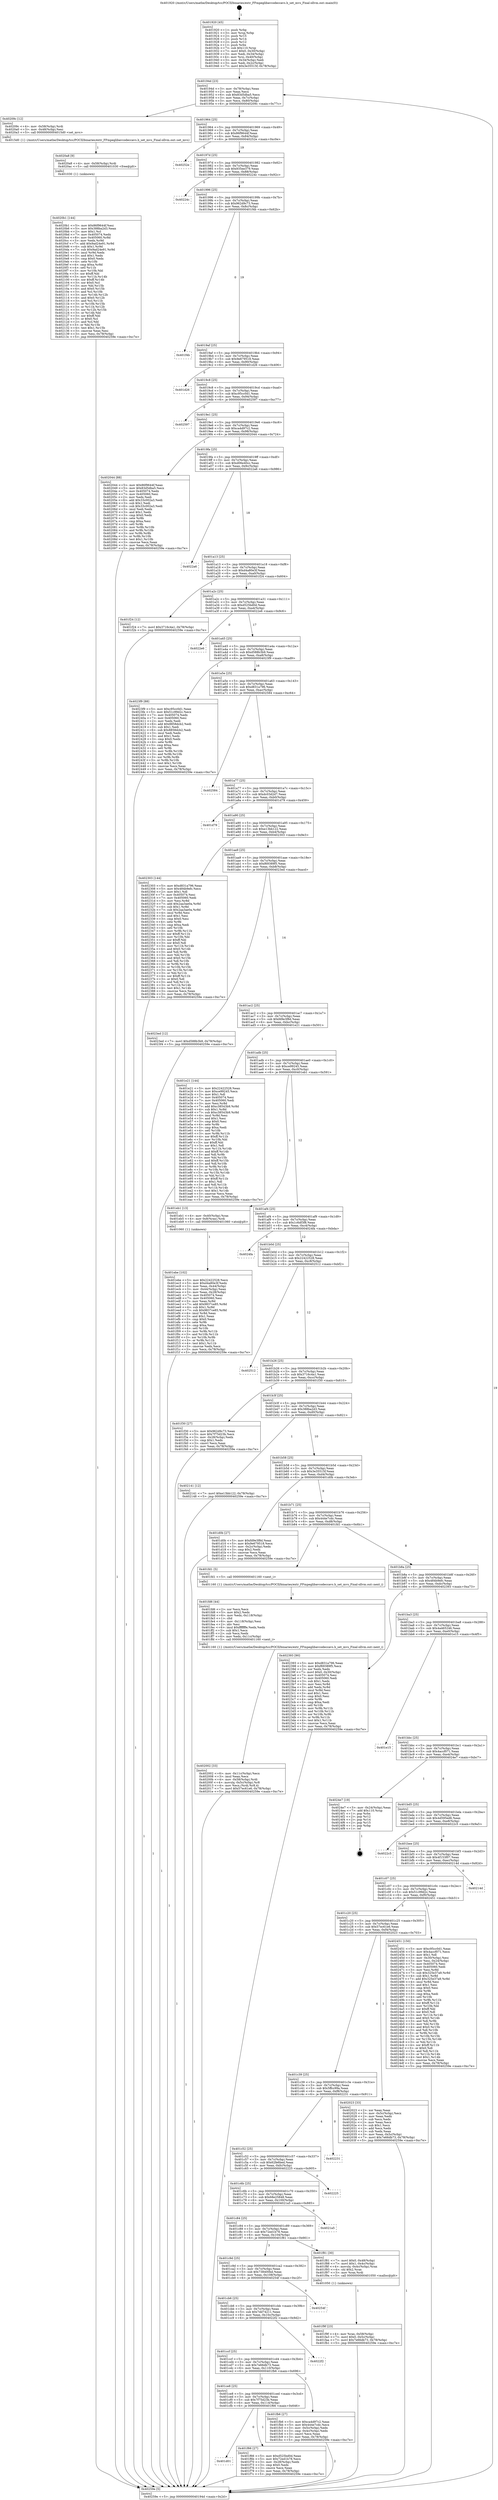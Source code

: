 digraph "0x401920" {
  label = "0x401920 (/mnt/c/Users/mathe/Desktop/tcc/POCII/binaries/extr_FFmpeglibavcodeccavs.h_set_mvs_Final-ollvm.out::main(0))"
  labelloc = "t"
  node[shape=record]

  Entry [label="",width=0.3,height=0.3,shape=circle,fillcolor=black,style=filled]
  "0x40194d" [label="{
     0x40194d [23]\l
     | [instrs]\l
     &nbsp;&nbsp;0x40194d \<+3\>: mov -0x78(%rbp),%eax\l
     &nbsp;&nbsp;0x401950 \<+2\>: mov %eax,%ecx\l
     &nbsp;&nbsp;0x401952 \<+6\>: sub $0x83d5dba5,%ecx\l
     &nbsp;&nbsp;0x401958 \<+3\>: mov %eax,-0x7c(%rbp)\l
     &nbsp;&nbsp;0x40195b \<+3\>: mov %ecx,-0x80(%rbp)\l
     &nbsp;&nbsp;0x40195e \<+6\>: je 000000000040209c \<main+0x77c\>\l
  }"]
  "0x40209c" [label="{
     0x40209c [12]\l
     | [instrs]\l
     &nbsp;&nbsp;0x40209c \<+4\>: mov -0x58(%rbp),%rdi\l
     &nbsp;&nbsp;0x4020a0 \<+3\>: mov -0x48(%rbp),%esi\l
     &nbsp;&nbsp;0x4020a3 \<+5\>: call 00000000004015d0 \<set_mvs\>\l
     | [calls]\l
     &nbsp;&nbsp;0x4015d0 \{1\} (/mnt/c/Users/mathe/Desktop/tcc/POCII/binaries/extr_FFmpeglibavcodeccavs.h_set_mvs_Final-ollvm.out::set_mvs)\l
  }"]
  "0x401964" [label="{
     0x401964 [25]\l
     | [instrs]\l
     &nbsp;&nbsp;0x401964 \<+5\>: jmp 0000000000401969 \<main+0x49\>\l
     &nbsp;&nbsp;0x401969 \<+3\>: mov -0x7c(%rbp),%eax\l
     &nbsp;&nbsp;0x40196c \<+5\>: sub $0x86f9644f,%eax\l
     &nbsp;&nbsp;0x401971 \<+6\>: mov %eax,-0x84(%rbp)\l
     &nbsp;&nbsp;0x401977 \<+6\>: je 000000000040252e \<main+0xc0e\>\l
  }"]
  Exit [label="",width=0.3,height=0.3,shape=circle,fillcolor=black,style=filled,peripheries=2]
  "0x40252e" [label="{
     0x40252e\l
  }", style=dashed]
  "0x40197d" [label="{
     0x40197d [25]\l
     | [instrs]\l
     &nbsp;&nbsp;0x40197d \<+5\>: jmp 0000000000401982 \<main+0x62\>\l
     &nbsp;&nbsp;0x401982 \<+3\>: mov -0x7c(%rbp),%eax\l
     &nbsp;&nbsp;0x401985 \<+5\>: sub $0x935ee379,%eax\l
     &nbsp;&nbsp;0x40198a \<+6\>: mov %eax,-0x88(%rbp)\l
     &nbsp;&nbsp;0x401990 \<+6\>: je 000000000040224c \<main+0x92c\>\l
  }"]
  "0x4020b1" [label="{
     0x4020b1 [144]\l
     | [instrs]\l
     &nbsp;&nbsp;0x4020b1 \<+5\>: mov $0x86f9644f,%esi\l
     &nbsp;&nbsp;0x4020b6 \<+5\>: mov $0x388ba2d3,%eax\l
     &nbsp;&nbsp;0x4020bb \<+2\>: mov $0x1,%cl\l
     &nbsp;&nbsp;0x4020bd \<+7\>: mov 0x405074,%edx\l
     &nbsp;&nbsp;0x4020c4 \<+8\>: mov 0x405060,%r8d\l
     &nbsp;&nbsp;0x4020cc \<+3\>: mov %edx,%r9d\l
     &nbsp;&nbsp;0x4020cf \<+7\>: add $0x9ad24e91,%r9d\l
     &nbsp;&nbsp;0x4020d6 \<+4\>: sub $0x1,%r9d\l
     &nbsp;&nbsp;0x4020da \<+7\>: sub $0x9ad24e91,%r9d\l
     &nbsp;&nbsp;0x4020e1 \<+4\>: imul %r9d,%edx\l
     &nbsp;&nbsp;0x4020e5 \<+3\>: and $0x1,%edx\l
     &nbsp;&nbsp;0x4020e8 \<+3\>: cmp $0x0,%edx\l
     &nbsp;&nbsp;0x4020eb \<+4\>: sete %r10b\l
     &nbsp;&nbsp;0x4020ef \<+4\>: cmp $0xa,%r8d\l
     &nbsp;&nbsp;0x4020f3 \<+4\>: setl %r11b\l
     &nbsp;&nbsp;0x4020f7 \<+3\>: mov %r10b,%bl\l
     &nbsp;&nbsp;0x4020fa \<+3\>: xor $0xff,%bl\l
     &nbsp;&nbsp;0x4020fd \<+3\>: mov %r11b,%r14b\l
     &nbsp;&nbsp;0x402100 \<+4\>: xor $0xff,%r14b\l
     &nbsp;&nbsp;0x402104 \<+3\>: xor $0x0,%cl\l
     &nbsp;&nbsp;0x402107 \<+3\>: mov %bl,%r15b\l
     &nbsp;&nbsp;0x40210a \<+4\>: and $0x0,%r15b\l
     &nbsp;&nbsp;0x40210e \<+3\>: and %cl,%r10b\l
     &nbsp;&nbsp;0x402111 \<+3\>: mov %r14b,%r12b\l
     &nbsp;&nbsp;0x402114 \<+4\>: and $0x0,%r12b\l
     &nbsp;&nbsp;0x402118 \<+3\>: and %cl,%r11b\l
     &nbsp;&nbsp;0x40211b \<+3\>: or %r10b,%r15b\l
     &nbsp;&nbsp;0x40211e \<+3\>: or %r11b,%r12b\l
     &nbsp;&nbsp;0x402121 \<+3\>: xor %r12b,%r15b\l
     &nbsp;&nbsp;0x402124 \<+3\>: or %r14b,%bl\l
     &nbsp;&nbsp;0x402127 \<+3\>: xor $0xff,%bl\l
     &nbsp;&nbsp;0x40212a \<+3\>: or $0x0,%cl\l
     &nbsp;&nbsp;0x40212d \<+2\>: and %cl,%bl\l
     &nbsp;&nbsp;0x40212f \<+3\>: or %bl,%r15b\l
     &nbsp;&nbsp;0x402132 \<+4\>: test $0x1,%r15b\l
     &nbsp;&nbsp;0x402136 \<+3\>: cmovne %eax,%esi\l
     &nbsp;&nbsp;0x402139 \<+3\>: mov %esi,-0x78(%rbp)\l
     &nbsp;&nbsp;0x40213c \<+5\>: jmp 000000000040259e \<main+0xc7e\>\l
  }"]
  "0x40224c" [label="{
     0x40224c\l
  }", style=dashed]
  "0x401996" [label="{
     0x401996 [25]\l
     | [instrs]\l
     &nbsp;&nbsp;0x401996 \<+5\>: jmp 000000000040199b \<main+0x7b\>\l
     &nbsp;&nbsp;0x40199b \<+3\>: mov -0x7c(%rbp),%eax\l
     &nbsp;&nbsp;0x40199e \<+5\>: sub $0x962d9c73,%eax\l
     &nbsp;&nbsp;0x4019a3 \<+6\>: mov %eax,-0x8c(%rbp)\l
     &nbsp;&nbsp;0x4019a9 \<+6\>: je 0000000000401f4b \<main+0x62b\>\l
  }"]
  "0x4020a8" [label="{
     0x4020a8 [9]\l
     | [instrs]\l
     &nbsp;&nbsp;0x4020a8 \<+4\>: mov -0x58(%rbp),%rdi\l
     &nbsp;&nbsp;0x4020ac \<+5\>: call 0000000000401030 \<free@plt\>\l
     | [calls]\l
     &nbsp;&nbsp;0x401030 \{1\} (unknown)\l
  }"]
  "0x401f4b" [label="{
     0x401f4b\l
  }", style=dashed]
  "0x4019af" [label="{
     0x4019af [25]\l
     | [instrs]\l
     &nbsp;&nbsp;0x4019af \<+5\>: jmp 00000000004019b4 \<main+0x94\>\l
     &nbsp;&nbsp;0x4019b4 \<+3\>: mov -0x7c(%rbp),%eax\l
     &nbsp;&nbsp;0x4019b7 \<+5\>: sub $0x9e679518,%eax\l
     &nbsp;&nbsp;0x4019bc \<+6\>: mov %eax,-0x90(%rbp)\l
     &nbsp;&nbsp;0x4019c2 \<+6\>: je 0000000000401d26 \<main+0x406\>\l
  }"]
  "0x402002" [label="{
     0x402002 [33]\l
     | [instrs]\l
     &nbsp;&nbsp;0x402002 \<+6\>: mov -0x11c(%rbp),%ecx\l
     &nbsp;&nbsp;0x402008 \<+3\>: imul %eax,%ecx\l
     &nbsp;&nbsp;0x40200b \<+4\>: mov -0x58(%rbp),%rdi\l
     &nbsp;&nbsp;0x40200f \<+4\>: movslq -0x5c(%rbp),%r8\l
     &nbsp;&nbsp;0x402013 \<+4\>: mov %ecx,(%rdi,%r8,4)\l
     &nbsp;&nbsp;0x402017 \<+7\>: movl $0x57ec61e6,-0x78(%rbp)\l
     &nbsp;&nbsp;0x40201e \<+5\>: jmp 000000000040259e \<main+0xc7e\>\l
  }"]
  "0x401d26" [label="{
     0x401d26\l
  }", style=dashed]
  "0x4019c8" [label="{
     0x4019c8 [25]\l
     | [instrs]\l
     &nbsp;&nbsp;0x4019c8 \<+5\>: jmp 00000000004019cd \<main+0xad\>\l
     &nbsp;&nbsp;0x4019cd \<+3\>: mov -0x7c(%rbp),%eax\l
     &nbsp;&nbsp;0x4019d0 \<+5\>: sub $0xc95cc0d1,%eax\l
     &nbsp;&nbsp;0x4019d5 \<+6\>: mov %eax,-0x94(%rbp)\l
     &nbsp;&nbsp;0x4019db \<+6\>: je 0000000000402597 \<main+0xc77\>\l
  }"]
  "0x401fd6" [label="{
     0x401fd6 [44]\l
     | [instrs]\l
     &nbsp;&nbsp;0x401fd6 \<+2\>: xor %ecx,%ecx\l
     &nbsp;&nbsp;0x401fd8 \<+5\>: mov $0x2,%edx\l
     &nbsp;&nbsp;0x401fdd \<+6\>: mov %edx,-0x118(%rbp)\l
     &nbsp;&nbsp;0x401fe3 \<+1\>: cltd\l
     &nbsp;&nbsp;0x401fe4 \<+6\>: mov -0x118(%rbp),%esi\l
     &nbsp;&nbsp;0x401fea \<+2\>: idiv %esi\l
     &nbsp;&nbsp;0x401fec \<+6\>: imul $0xfffffffe,%edx,%edx\l
     &nbsp;&nbsp;0x401ff2 \<+3\>: sub $0x1,%ecx\l
     &nbsp;&nbsp;0x401ff5 \<+2\>: sub %ecx,%edx\l
     &nbsp;&nbsp;0x401ff7 \<+6\>: mov %edx,-0x11c(%rbp)\l
     &nbsp;&nbsp;0x401ffd \<+5\>: call 0000000000401160 \<next_i\>\l
     | [calls]\l
     &nbsp;&nbsp;0x401160 \{1\} (/mnt/c/Users/mathe/Desktop/tcc/POCII/binaries/extr_FFmpeglibavcodeccavs.h_set_mvs_Final-ollvm.out::next_i)\l
  }"]
  "0x402597" [label="{
     0x402597\l
  }", style=dashed]
  "0x4019e1" [label="{
     0x4019e1 [25]\l
     | [instrs]\l
     &nbsp;&nbsp;0x4019e1 \<+5\>: jmp 00000000004019e6 \<main+0xc6\>\l
     &nbsp;&nbsp;0x4019e6 \<+3\>: mov -0x7c(%rbp),%eax\l
     &nbsp;&nbsp;0x4019e9 \<+5\>: sub $0xca4d97c2,%eax\l
     &nbsp;&nbsp;0x4019ee \<+6\>: mov %eax,-0x98(%rbp)\l
     &nbsp;&nbsp;0x4019f4 \<+6\>: je 0000000000402044 \<main+0x724\>\l
  }"]
  "0x401f9f" [label="{
     0x401f9f [23]\l
     | [instrs]\l
     &nbsp;&nbsp;0x401f9f \<+4\>: mov %rax,-0x58(%rbp)\l
     &nbsp;&nbsp;0x401fa3 \<+7\>: movl $0x0,-0x5c(%rbp)\l
     &nbsp;&nbsp;0x401faa \<+7\>: movl $0x7e66db73,-0x78(%rbp)\l
     &nbsp;&nbsp;0x401fb1 \<+5\>: jmp 000000000040259e \<main+0xc7e\>\l
  }"]
  "0x402044" [label="{
     0x402044 [88]\l
     | [instrs]\l
     &nbsp;&nbsp;0x402044 \<+5\>: mov $0x86f9644f,%eax\l
     &nbsp;&nbsp;0x402049 \<+5\>: mov $0x83d5dba5,%ecx\l
     &nbsp;&nbsp;0x40204e \<+7\>: mov 0x405074,%edx\l
     &nbsp;&nbsp;0x402055 \<+7\>: mov 0x405060,%esi\l
     &nbsp;&nbsp;0x40205c \<+2\>: mov %edx,%edi\l
     &nbsp;&nbsp;0x40205e \<+6\>: add $0x33c002a3,%edi\l
     &nbsp;&nbsp;0x402064 \<+3\>: sub $0x1,%edi\l
     &nbsp;&nbsp;0x402067 \<+6\>: sub $0x33c002a3,%edi\l
     &nbsp;&nbsp;0x40206d \<+3\>: imul %edi,%edx\l
     &nbsp;&nbsp;0x402070 \<+3\>: and $0x1,%edx\l
     &nbsp;&nbsp;0x402073 \<+3\>: cmp $0x0,%edx\l
     &nbsp;&nbsp;0x402076 \<+4\>: sete %r8b\l
     &nbsp;&nbsp;0x40207a \<+3\>: cmp $0xa,%esi\l
     &nbsp;&nbsp;0x40207d \<+4\>: setl %r9b\l
     &nbsp;&nbsp;0x402081 \<+3\>: mov %r8b,%r10b\l
     &nbsp;&nbsp;0x402084 \<+3\>: and %r9b,%r10b\l
     &nbsp;&nbsp;0x402087 \<+3\>: xor %r9b,%r8b\l
     &nbsp;&nbsp;0x40208a \<+3\>: or %r8b,%r10b\l
     &nbsp;&nbsp;0x40208d \<+4\>: test $0x1,%r10b\l
     &nbsp;&nbsp;0x402091 \<+3\>: cmovne %ecx,%eax\l
     &nbsp;&nbsp;0x402094 \<+3\>: mov %eax,-0x78(%rbp)\l
     &nbsp;&nbsp;0x402097 \<+5\>: jmp 000000000040259e \<main+0xc7e\>\l
  }"]
  "0x4019fa" [label="{
     0x4019fa [25]\l
     | [instrs]\l
     &nbsp;&nbsp;0x4019fa \<+5\>: jmp 00000000004019ff \<main+0xdf\>\l
     &nbsp;&nbsp;0x4019ff \<+3\>: mov -0x7c(%rbp),%eax\l
     &nbsp;&nbsp;0x401a02 \<+5\>: sub $0xd06e40cc,%eax\l
     &nbsp;&nbsp;0x401a07 \<+6\>: mov %eax,-0x9c(%rbp)\l
     &nbsp;&nbsp;0x401a0d \<+6\>: je 00000000004022a6 \<main+0x986\>\l
  }"]
  "0x401d01" [label="{
     0x401d01\l
  }", style=dashed]
  "0x4022a6" [label="{
     0x4022a6\l
  }", style=dashed]
  "0x401a13" [label="{
     0x401a13 [25]\l
     | [instrs]\l
     &nbsp;&nbsp;0x401a13 \<+5\>: jmp 0000000000401a18 \<main+0xf8\>\l
     &nbsp;&nbsp;0x401a18 \<+3\>: mov -0x7c(%rbp),%eax\l
     &nbsp;&nbsp;0x401a1b \<+5\>: sub $0xd4a80e3f,%eax\l
     &nbsp;&nbsp;0x401a20 \<+6\>: mov %eax,-0xa0(%rbp)\l
     &nbsp;&nbsp;0x401a26 \<+6\>: je 0000000000401f24 \<main+0x604\>\l
  }"]
  "0x401f66" [label="{
     0x401f66 [27]\l
     | [instrs]\l
     &nbsp;&nbsp;0x401f66 \<+5\>: mov $0xd525bd0d,%eax\l
     &nbsp;&nbsp;0x401f6b \<+5\>: mov $0x72ed1b78,%ecx\l
     &nbsp;&nbsp;0x401f70 \<+3\>: mov -0x28(%rbp),%edx\l
     &nbsp;&nbsp;0x401f73 \<+3\>: cmp $0x0,%edx\l
     &nbsp;&nbsp;0x401f76 \<+3\>: cmove %ecx,%eax\l
     &nbsp;&nbsp;0x401f79 \<+3\>: mov %eax,-0x78(%rbp)\l
     &nbsp;&nbsp;0x401f7c \<+5\>: jmp 000000000040259e \<main+0xc7e\>\l
  }"]
  "0x401f24" [label="{
     0x401f24 [12]\l
     | [instrs]\l
     &nbsp;&nbsp;0x401f24 \<+7\>: movl $0x3716c4a1,-0x78(%rbp)\l
     &nbsp;&nbsp;0x401f2b \<+5\>: jmp 000000000040259e \<main+0xc7e\>\l
  }"]
  "0x401a2c" [label="{
     0x401a2c [25]\l
     | [instrs]\l
     &nbsp;&nbsp;0x401a2c \<+5\>: jmp 0000000000401a31 \<main+0x111\>\l
     &nbsp;&nbsp;0x401a31 \<+3\>: mov -0x7c(%rbp),%eax\l
     &nbsp;&nbsp;0x401a34 \<+5\>: sub $0xd525bd0d,%eax\l
     &nbsp;&nbsp;0x401a39 \<+6\>: mov %eax,-0xa4(%rbp)\l
     &nbsp;&nbsp;0x401a3f \<+6\>: je 00000000004022e6 \<main+0x9c6\>\l
  }"]
  "0x401ce8" [label="{
     0x401ce8 [25]\l
     | [instrs]\l
     &nbsp;&nbsp;0x401ce8 \<+5\>: jmp 0000000000401ced \<main+0x3cd\>\l
     &nbsp;&nbsp;0x401ced \<+3\>: mov -0x7c(%rbp),%eax\l
     &nbsp;&nbsp;0x401cf0 \<+5\>: sub $0x7f75d23b,%eax\l
     &nbsp;&nbsp;0x401cf5 \<+6\>: mov %eax,-0x114(%rbp)\l
     &nbsp;&nbsp;0x401cfb \<+6\>: je 0000000000401f66 \<main+0x646\>\l
  }"]
  "0x4022e6" [label="{
     0x4022e6\l
  }", style=dashed]
  "0x401a45" [label="{
     0x401a45 [25]\l
     | [instrs]\l
     &nbsp;&nbsp;0x401a45 \<+5\>: jmp 0000000000401a4a \<main+0x12a\>\l
     &nbsp;&nbsp;0x401a4a \<+3\>: mov -0x7c(%rbp),%eax\l
     &nbsp;&nbsp;0x401a4d \<+5\>: sub $0xd588b3b9,%eax\l
     &nbsp;&nbsp;0x401a52 \<+6\>: mov %eax,-0xa8(%rbp)\l
     &nbsp;&nbsp;0x401a58 \<+6\>: je 00000000004023f9 \<main+0xad9\>\l
  }"]
  "0x401fb6" [label="{
     0x401fb6 [27]\l
     | [instrs]\l
     &nbsp;&nbsp;0x401fb6 \<+5\>: mov $0xca4d97c2,%eax\l
     &nbsp;&nbsp;0x401fbb \<+5\>: mov $0x444e7cdc,%ecx\l
     &nbsp;&nbsp;0x401fc0 \<+3\>: mov -0x5c(%rbp),%edx\l
     &nbsp;&nbsp;0x401fc3 \<+3\>: cmp -0x4c(%rbp),%edx\l
     &nbsp;&nbsp;0x401fc6 \<+3\>: cmovl %ecx,%eax\l
     &nbsp;&nbsp;0x401fc9 \<+3\>: mov %eax,-0x78(%rbp)\l
     &nbsp;&nbsp;0x401fcc \<+5\>: jmp 000000000040259e \<main+0xc7e\>\l
  }"]
  "0x4023f9" [label="{
     0x4023f9 [88]\l
     | [instrs]\l
     &nbsp;&nbsp;0x4023f9 \<+5\>: mov $0xc95cc0d1,%eax\l
     &nbsp;&nbsp;0x4023fe \<+5\>: mov $0x51c99d2c,%ecx\l
     &nbsp;&nbsp;0x402403 \<+7\>: mov 0x405074,%edx\l
     &nbsp;&nbsp;0x40240a \<+7\>: mov 0x405060,%esi\l
     &nbsp;&nbsp;0x402411 \<+2\>: mov %edx,%edi\l
     &nbsp;&nbsp;0x402413 \<+6\>: add $0x8858dcb2,%edi\l
     &nbsp;&nbsp;0x402419 \<+3\>: sub $0x1,%edi\l
     &nbsp;&nbsp;0x40241c \<+6\>: sub $0x8858dcb2,%edi\l
     &nbsp;&nbsp;0x402422 \<+3\>: imul %edi,%edx\l
     &nbsp;&nbsp;0x402425 \<+3\>: and $0x1,%edx\l
     &nbsp;&nbsp;0x402428 \<+3\>: cmp $0x0,%edx\l
     &nbsp;&nbsp;0x40242b \<+4\>: sete %r8b\l
     &nbsp;&nbsp;0x40242f \<+3\>: cmp $0xa,%esi\l
     &nbsp;&nbsp;0x402432 \<+4\>: setl %r9b\l
     &nbsp;&nbsp;0x402436 \<+3\>: mov %r8b,%r10b\l
     &nbsp;&nbsp;0x402439 \<+3\>: and %r9b,%r10b\l
     &nbsp;&nbsp;0x40243c \<+3\>: xor %r9b,%r8b\l
     &nbsp;&nbsp;0x40243f \<+3\>: or %r8b,%r10b\l
     &nbsp;&nbsp;0x402442 \<+4\>: test $0x1,%r10b\l
     &nbsp;&nbsp;0x402446 \<+3\>: cmovne %ecx,%eax\l
     &nbsp;&nbsp;0x402449 \<+3\>: mov %eax,-0x78(%rbp)\l
     &nbsp;&nbsp;0x40244c \<+5\>: jmp 000000000040259e \<main+0xc7e\>\l
  }"]
  "0x401a5e" [label="{
     0x401a5e [25]\l
     | [instrs]\l
     &nbsp;&nbsp;0x401a5e \<+5\>: jmp 0000000000401a63 \<main+0x143\>\l
     &nbsp;&nbsp;0x401a63 \<+3\>: mov -0x7c(%rbp),%eax\l
     &nbsp;&nbsp;0x401a66 \<+5\>: sub $0xd831a796,%eax\l
     &nbsp;&nbsp;0x401a6b \<+6\>: mov %eax,-0xac(%rbp)\l
     &nbsp;&nbsp;0x401a71 \<+6\>: je 0000000000402584 \<main+0xc64\>\l
  }"]
  "0x401ccf" [label="{
     0x401ccf [25]\l
     | [instrs]\l
     &nbsp;&nbsp;0x401ccf \<+5\>: jmp 0000000000401cd4 \<main+0x3b4\>\l
     &nbsp;&nbsp;0x401cd4 \<+3\>: mov -0x7c(%rbp),%eax\l
     &nbsp;&nbsp;0x401cd7 \<+5\>: sub $0x7e66db73,%eax\l
     &nbsp;&nbsp;0x401cdc \<+6\>: mov %eax,-0x110(%rbp)\l
     &nbsp;&nbsp;0x401ce2 \<+6\>: je 0000000000401fb6 \<main+0x696\>\l
  }"]
  "0x402584" [label="{
     0x402584\l
  }", style=dashed]
  "0x401a77" [label="{
     0x401a77 [25]\l
     | [instrs]\l
     &nbsp;&nbsp;0x401a77 \<+5\>: jmp 0000000000401a7c \<main+0x15c\>\l
     &nbsp;&nbsp;0x401a7c \<+3\>: mov -0x7c(%rbp),%eax\l
     &nbsp;&nbsp;0x401a7f \<+5\>: sub $0xdc03d2d7,%eax\l
     &nbsp;&nbsp;0x401a84 \<+6\>: mov %eax,-0xb0(%rbp)\l
     &nbsp;&nbsp;0x401a8a \<+6\>: je 0000000000401d79 \<main+0x459\>\l
  }"]
  "0x4022f2" [label="{
     0x4022f2\l
  }", style=dashed]
  "0x401d79" [label="{
     0x401d79\l
  }", style=dashed]
  "0x401a90" [label="{
     0x401a90 [25]\l
     | [instrs]\l
     &nbsp;&nbsp;0x401a90 \<+5\>: jmp 0000000000401a95 \<main+0x175\>\l
     &nbsp;&nbsp;0x401a95 \<+3\>: mov -0x7c(%rbp),%eax\l
     &nbsp;&nbsp;0x401a98 \<+5\>: sub $0xe13bb122,%eax\l
     &nbsp;&nbsp;0x401a9d \<+6\>: mov %eax,-0xb4(%rbp)\l
     &nbsp;&nbsp;0x401aa3 \<+6\>: je 0000000000402303 \<main+0x9e3\>\l
  }"]
  "0x401cb6" [label="{
     0x401cb6 [25]\l
     | [instrs]\l
     &nbsp;&nbsp;0x401cb6 \<+5\>: jmp 0000000000401cbb \<main+0x39b\>\l
     &nbsp;&nbsp;0x401cbb \<+3\>: mov -0x7c(%rbp),%eax\l
     &nbsp;&nbsp;0x401cbe \<+5\>: sub $0x7dd74211,%eax\l
     &nbsp;&nbsp;0x401cc3 \<+6\>: mov %eax,-0x10c(%rbp)\l
     &nbsp;&nbsp;0x401cc9 \<+6\>: je 00000000004022f2 \<main+0x9d2\>\l
  }"]
  "0x402303" [label="{
     0x402303 [144]\l
     | [instrs]\l
     &nbsp;&nbsp;0x402303 \<+5\>: mov $0xd831a796,%eax\l
     &nbsp;&nbsp;0x402308 \<+5\>: mov $0x484b9efc,%ecx\l
     &nbsp;&nbsp;0x40230d \<+2\>: mov $0x1,%dl\l
     &nbsp;&nbsp;0x40230f \<+7\>: mov 0x405074,%esi\l
     &nbsp;&nbsp;0x402316 \<+7\>: mov 0x405060,%edi\l
     &nbsp;&nbsp;0x40231d \<+3\>: mov %esi,%r8d\l
     &nbsp;&nbsp;0x402320 \<+7\>: add $0x2aa3ae0a,%r8d\l
     &nbsp;&nbsp;0x402327 \<+4\>: sub $0x1,%r8d\l
     &nbsp;&nbsp;0x40232b \<+7\>: sub $0x2aa3ae0a,%r8d\l
     &nbsp;&nbsp;0x402332 \<+4\>: imul %r8d,%esi\l
     &nbsp;&nbsp;0x402336 \<+3\>: and $0x1,%esi\l
     &nbsp;&nbsp;0x402339 \<+3\>: cmp $0x0,%esi\l
     &nbsp;&nbsp;0x40233c \<+4\>: sete %r9b\l
     &nbsp;&nbsp;0x402340 \<+3\>: cmp $0xa,%edi\l
     &nbsp;&nbsp;0x402343 \<+4\>: setl %r10b\l
     &nbsp;&nbsp;0x402347 \<+3\>: mov %r9b,%r11b\l
     &nbsp;&nbsp;0x40234a \<+4\>: xor $0xff,%r11b\l
     &nbsp;&nbsp;0x40234e \<+3\>: mov %r10b,%bl\l
     &nbsp;&nbsp;0x402351 \<+3\>: xor $0xff,%bl\l
     &nbsp;&nbsp;0x402354 \<+3\>: xor $0x0,%dl\l
     &nbsp;&nbsp;0x402357 \<+3\>: mov %r11b,%r14b\l
     &nbsp;&nbsp;0x40235a \<+4\>: and $0x0,%r14b\l
     &nbsp;&nbsp;0x40235e \<+3\>: and %dl,%r9b\l
     &nbsp;&nbsp;0x402361 \<+3\>: mov %bl,%r15b\l
     &nbsp;&nbsp;0x402364 \<+4\>: and $0x0,%r15b\l
     &nbsp;&nbsp;0x402368 \<+3\>: and %dl,%r10b\l
     &nbsp;&nbsp;0x40236b \<+3\>: or %r9b,%r14b\l
     &nbsp;&nbsp;0x40236e \<+3\>: or %r10b,%r15b\l
     &nbsp;&nbsp;0x402371 \<+3\>: xor %r15b,%r14b\l
     &nbsp;&nbsp;0x402374 \<+3\>: or %bl,%r11b\l
     &nbsp;&nbsp;0x402377 \<+4\>: xor $0xff,%r11b\l
     &nbsp;&nbsp;0x40237b \<+3\>: or $0x0,%dl\l
     &nbsp;&nbsp;0x40237e \<+3\>: and %dl,%r11b\l
     &nbsp;&nbsp;0x402381 \<+3\>: or %r11b,%r14b\l
     &nbsp;&nbsp;0x402384 \<+4\>: test $0x1,%r14b\l
     &nbsp;&nbsp;0x402388 \<+3\>: cmovne %ecx,%eax\l
     &nbsp;&nbsp;0x40238b \<+3\>: mov %eax,-0x78(%rbp)\l
     &nbsp;&nbsp;0x40238e \<+5\>: jmp 000000000040259e \<main+0xc7e\>\l
  }"]
  "0x401aa9" [label="{
     0x401aa9 [25]\l
     | [instrs]\l
     &nbsp;&nbsp;0x401aa9 \<+5\>: jmp 0000000000401aae \<main+0x18e\>\l
     &nbsp;&nbsp;0x401aae \<+3\>: mov -0x7c(%rbp),%eax\l
     &nbsp;&nbsp;0x401ab1 \<+5\>: sub $0xf69389f5,%eax\l
     &nbsp;&nbsp;0x401ab6 \<+6\>: mov %eax,-0xb8(%rbp)\l
     &nbsp;&nbsp;0x401abc \<+6\>: je 00000000004023ed \<main+0xacd\>\l
  }"]
  "0x40254f" [label="{
     0x40254f\l
  }", style=dashed]
  "0x4023ed" [label="{
     0x4023ed [12]\l
     | [instrs]\l
     &nbsp;&nbsp;0x4023ed \<+7\>: movl $0xd588b3b9,-0x78(%rbp)\l
     &nbsp;&nbsp;0x4023f4 \<+5\>: jmp 000000000040259e \<main+0xc7e\>\l
  }"]
  "0x401ac2" [label="{
     0x401ac2 [25]\l
     | [instrs]\l
     &nbsp;&nbsp;0x401ac2 \<+5\>: jmp 0000000000401ac7 \<main+0x1a7\>\l
     &nbsp;&nbsp;0x401ac7 \<+3\>: mov -0x7c(%rbp),%eax\l
     &nbsp;&nbsp;0x401aca \<+5\>: sub $0xfd9e3f8d,%eax\l
     &nbsp;&nbsp;0x401acf \<+6\>: mov %eax,-0xbc(%rbp)\l
     &nbsp;&nbsp;0x401ad5 \<+6\>: je 0000000000401e21 \<main+0x501\>\l
  }"]
  "0x401c9d" [label="{
     0x401c9d [25]\l
     | [instrs]\l
     &nbsp;&nbsp;0x401c9d \<+5\>: jmp 0000000000401ca2 \<main+0x382\>\l
     &nbsp;&nbsp;0x401ca2 \<+3\>: mov -0x7c(%rbp),%eax\l
     &nbsp;&nbsp;0x401ca5 \<+5\>: sub $0x738400bd,%eax\l
     &nbsp;&nbsp;0x401caa \<+6\>: mov %eax,-0x108(%rbp)\l
     &nbsp;&nbsp;0x401cb0 \<+6\>: je 000000000040254f \<main+0xc2f\>\l
  }"]
  "0x401e21" [label="{
     0x401e21 [144]\l
     | [instrs]\l
     &nbsp;&nbsp;0x401e21 \<+5\>: mov $0x22422528,%eax\l
     &nbsp;&nbsp;0x401e26 \<+5\>: mov $0xce99245,%ecx\l
     &nbsp;&nbsp;0x401e2b \<+2\>: mov $0x1,%dl\l
     &nbsp;&nbsp;0x401e2d \<+7\>: mov 0x405074,%esi\l
     &nbsp;&nbsp;0x401e34 \<+7\>: mov 0x405060,%edi\l
     &nbsp;&nbsp;0x401e3b \<+3\>: mov %esi,%r8d\l
     &nbsp;&nbsp;0x401e3e \<+7\>: add $0xc38543b9,%r8d\l
     &nbsp;&nbsp;0x401e45 \<+4\>: sub $0x1,%r8d\l
     &nbsp;&nbsp;0x401e49 \<+7\>: sub $0xc38543b9,%r8d\l
     &nbsp;&nbsp;0x401e50 \<+4\>: imul %r8d,%esi\l
     &nbsp;&nbsp;0x401e54 \<+3\>: and $0x1,%esi\l
     &nbsp;&nbsp;0x401e57 \<+3\>: cmp $0x0,%esi\l
     &nbsp;&nbsp;0x401e5a \<+4\>: sete %r9b\l
     &nbsp;&nbsp;0x401e5e \<+3\>: cmp $0xa,%edi\l
     &nbsp;&nbsp;0x401e61 \<+4\>: setl %r10b\l
     &nbsp;&nbsp;0x401e65 \<+3\>: mov %r9b,%r11b\l
     &nbsp;&nbsp;0x401e68 \<+4\>: xor $0xff,%r11b\l
     &nbsp;&nbsp;0x401e6c \<+3\>: mov %r10b,%bl\l
     &nbsp;&nbsp;0x401e6f \<+3\>: xor $0xff,%bl\l
     &nbsp;&nbsp;0x401e72 \<+3\>: xor $0x1,%dl\l
     &nbsp;&nbsp;0x401e75 \<+3\>: mov %r11b,%r14b\l
     &nbsp;&nbsp;0x401e78 \<+4\>: and $0xff,%r14b\l
     &nbsp;&nbsp;0x401e7c \<+3\>: and %dl,%r9b\l
     &nbsp;&nbsp;0x401e7f \<+3\>: mov %bl,%r15b\l
     &nbsp;&nbsp;0x401e82 \<+4\>: and $0xff,%r15b\l
     &nbsp;&nbsp;0x401e86 \<+3\>: and %dl,%r10b\l
     &nbsp;&nbsp;0x401e89 \<+3\>: or %r9b,%r14b\l
     &nbsp;&nbsp;0x401e8c \<+3\>: or %r10b,%r15b\l
     &nbsp;&nbsp;0x401e8f \<+3\>: xor %r15b,%r14b\l
     &nbsp;&nbsp;0x401e92 \<+3\>: or %bl,%r11b\l
     &nbsp;&nbsp;0x401e95 \<+4\>: xor $0xff,%r11b\l
     &nbsp;&nbsp;0x401e99 \<+3\>: or $0x1,%dl\l
     &nbsp;&nbsp;0x401e9c \<+3\>: and %dl,%r11b\l
     &nbsp;&nbsp;0x401e9f \<+3\>: or %r11b,%r14b\l
     &nbsp;&nbsp;0x401ea2 \<+4\>: test $0x1,%r14b\l
     &nbsp;&nbsp;0x401ea6 \<+3\>: cmovne %ecx,%eax\l
     &nbsp;&nbsp;0x401ea9 \<+3\>: mov %eax,-0x78(%rbp)\l
     &nbsp;&nbsp;0x401eac \<+5\>: jmp 000000000040259e \<main+0xc7e\>\l
  }"]
  "0x401adb" [label="{
     0x401adb [25]\l
     | [instrs]\l
     &nbsp;&nbsp;0x401adb \<+5\>: jmp 0000000000401ae0 \<main+0x1c0\>\l
     &nbsp;&nbsp;0x401ae0 \<+3\>: mov -0x7c(%rbp),%eax\l
     &nbsp;&nbsp;0x401ae3 \<+5\>: sub $0xce99245,%eax\l
     &nbsp;&nbsp;0x401ae8 \<+6\>: mov %eax,-0xc0(%rbp)\l
     &nbsp;&nbsp;0x401aee \<+6\>: je 0000000000401eb1 \<main+0x591\>\l
  }"]
  "0x401f81" [label="{
     0x401f81 [30]\l
     | [instrs]\l
     &nbsp;&nbsp;0x401f81 \<+7\>: movl $0x0,-0x48(%rbp)\l
     &nbsp;&nbsp;0x401f88 \<+7\>: movl $0x1,-0x4c(%rbp)\l
     &nbsp;&nbsp;0x401f8f \<+4\>: movslq -0x4c(%rbp),%rax\l
     &nbsp;&nbsp;0x401f93 \<+4\>: shl $0x2,%rax\l
     &nbsp;&nbsp;0x401f97 \<+3\>: mov %rax,%rdi\l
     &nbsp;&nbsp;0x401f9a \<+5\>: call 0000000000401050 \<malloc@plt\>\l
     | [calls]\l
     &nbsp;&nbsp;0x401050 \{1\} (unknown)\l
  }"]
  "0x401eb1" [label="{
     0x401eb1 [13]\l
     | [instrs]\l
     &nbsp;&nbsp;0x401eb1 \<+4\>: mov -0x40(%rbp),%rax\l
     &nbsp;&nbsp;0x401eb5 \<+4\>: mov 0x8(%rax),%rdi\l
     &nbsp;&nbsp;0x401eb9 \<+5\>: call 0000000000401060 \<atoi@plt\>\l
     | [calls]\l
     &nbsp;&nbsp;0x401060 \{1\} (unknown)\l
  }"]
  "0x401af4" [label="{
     0x401af4 [25]\l
     | [instrs]\l
     &nbsp;&nbsp;0x401af4 \<+5\>: jmp 0000000000401af9 \<main+0x1d9\>\l
     &nbsp;&nbsp;0x401af9 \<+3\>: mov -0x7c(%rbp),%eax\l
     &nbsp;&nbsp;0x401afc \<+5\>: sub $0x1c6df3f8,%eax\l
     &nbsp;&nbsp;0x401b01 \<+6\>: mov %eax,-0xc4(%rbp)\l
     &nbsp;&nbsp;0x401b07 \<+6\>: je 00000000004024fa \<main+0xbda\>\l
  }"]
  "0x401c84" [label="{
     0x401c84 [25]\l
     | [instrs]\l
     &nbsp;&nbsp;0x401c84 \<+5\>: jmp 0000000000401c89 \<main+0x369\>\l
     &nbsp;&nbsp;0x401c89 \<+3\>: mov -0x7c(%rbp),%eax\l
     &nbsp;&nbsp;0x401c8c \<+5\>: sub $0x72ed1b78,%eax\l
     &nbsp;&nbsp;0x401c91 \<+6\>: mov %eax,-0x104(%rbp)\l
     &nbsp;&nbsp;0x401c97 \<+6\>: je 0000000000401f81 \<main+0x661\>\l
  }"]
  "0x4024fa" [label="{
     0x4024fa\l
  }", style=dashed]
  "0x401b0d" [label="{
     0x401b0d [25]\l
     | [instrs]\l
     &nbsp;&nbsp;0x401b0d \<+5\>: jmp 0000000000401b12 \<main+0x1f2\>\l
     &nbsp;&nbsp;0x401b12 \<+3\>: mov -0x7c(%rbp),%eax\l
     &nbsp;&nbsp;0x401b15 \<+5\>: sub $0x22422528,%eax\l
     &nbsp;&nbsp;0x401b1a \<+6\>: mov %eax,-0xc8(%rbp)\l
     &nbsp;&nbsp;0x401b20 \<+6\>: je 0000000000402512 \<main+0xbf2\>\l
  }"]
  "0x4021a5" [label="{
     0x4021a5\l
  }", style=dashed]
  "0x402512" [label="{
     0x402512\l
  }", style=dashed]
  "0x401b26" [label="{
     0x401b26 [25]\l
     | [instrs]\l
     &nbsp;&nbsp;0x401b26 \<+5\>: jmp 0000000000401b2b \<main+0x20b\>\l
     &nbsp;&nbsp;0x401b2b \<+3\>: mov -0x7c(%rbp),%eax\l
     &nbsp;&nbsp;0x401b2e \<+5\>: sub $0x3716c4a1,%eax\l
     &nbsp;&nbsp;0x401b33 \<+6\>: mov %eax,-0xcc(%rbp)\l
     &nbsp;&nbsp;0x401b39 \<+6\>: je 0000000000401f30 \<main+0x610\>\l
  }"]
  "0x401c6b" [label="{
     0x401c6b [25]\l
     | [instrs]\l
     &nbsp;&nbsp;0x401c6b \<+5\>: jmp 0000000000401c70 \<main+0x350\>\l
     &nbsp;&nbsp;0x401c70 \<+3\>: mov -0x7c(%rbp),%eax\l
     &nbsp;&nbsp;0x401c73 \<+5\>: sub $0x68e25848,%eax\l
     &nbsp;&nbsp;0x401c78 \<+6\>: mov %eax,-0x100(%rbp)\l
     &nbsp;&nbsp;0x401c7e \<+6\>: je 00000000004021a5 \<main+0x885\>\l
  }"]
  "0x401f30" [label="{
     0x401f30 [27]\l
     | [instrs]\l
     &nbsp;&nbsp;0x401f30 \<+5\>: mov $0x962d9c73,%eax\l
     &nbsp;&nbsp;0x401f35 \<+5\>: mov $0x7f75d23b,%ecx\l
     &nbsp;&nbsp;0x401f3a \<+3\>: mov -0x28(%rbp),%edx\l
     &nbsp;&nbsp;0x401f3d \<+3\>: cmp $0x1,%edx\l
     &nbsp;&nbsp;0x401f40 \<+3\>: cmovl %ecx,%eax\l
     &nbsp;&nbsp;0x401f43 \<+3\>: mov %eax,-0x78(%rbp)\l
     &nbsp;&nbsp;0x401f46 \<+5\>: jmp 000000000040259e \<main+0xc7e\>\l
  }"]
  "0x401b3f" [label="{
     0x401b3f [25]\l
     | [instrs]\l
     &nbsp;&nbsp;0x401b3f \<+5\>: jmp 0000000000401b44 \<main+0x224\>\l
     &nbsp;&nbsp;0x401b44 \<+3\>: mov -0x7c(%rbp),%eax\l
     &nbsp;&nbsp;0x401b47 \<+5\>: sub $0x388ba2d3,%eax\l
     &nbsp;&nbsp;0x401b4c \<+6\>: mov %eax,-0xd0(%rbp)\l
     &nbsp;&nbsp;0x401b52 \<+6\>: je 0000000000402141 \<main+0x821\>\l
  }"]
  "0x402225" [label="{
     0x402225\l
  }", style=dashed]
  "0x402141" [label="{
     0x402141 [12]\l
     | [instrs]\l
     &nbsp;&nbsp;0x402141 \<+7\>: movl $0xe13bb122,-0x78(%rbp)\l
     &nbsp;&nbsp;0x402148 \<+5\>: jmp 000000000040259e \<main+0xc7e\>\l
  }"]
  "0x401b58" [label="{
     0x401b58 [25]\l
     | [instrs]\l
     &nbsp;&nbsp;0x401b58 \<+5\>: jmp 0000000000401b5d \<main+0x23d\>\l
     &nbsp;&nbsp;0x401b5d \<+3\>: mov -0x7c(%rbp),%eax\l
     &nbsp;&nbsp;0x401b60 \<+5\>: sub $0x3e35515f,%eax\l
     &nbsp;&nbsp;0x401b65 \<+6\>: mov %eax,-0xd4(%rbp)\l
     &nbsp;&nbsp;0x401b6b \<+6\>: je 0000000000401d0b \<main+0x3eb\>\l
  }"]
  "0x401c52" [label="{
     0x401c52 [25]\l
     | [instrs]\l
     &nbsp;&nbsp;0x401c52 \<+5\>: jmp 0000000000401c57 \<main+0x337\>\l
     &nbsp;&nbsp;0x401c57 \<+3\>: mov -0x7c(%rbp),%eax\l
     &nbsp;&nbsp;0x401c5a \<+5\>: sub $0x62fe6bed,%eax\l
     &nbsp;&nbsp;0x401c5f \<+6\>: mov %eax,-0xfc(%rbp)\l
     &nbsp;&nbsp;0x401c65 \<+6\>: je 0000000000402225 \<main+0x905\>\l
  }"]
  "0x401d0b" [label="{
     0x401d0b [27]\l
     | [instrs]\l
     &nbsp;&nbsp;0x401d0b \<+5\>: mov $0xfd9e3f8d,%eax\l
     &nbsp;&nbsp;0x401d10 \<+5\>: mov $0x9e679518,%ecx\l
     &nbsp;&nbsp;0x401d15 \<+3\>: mov -0x2c(%rbp),%edx\l
     &nbsp;&nbsp;0x401d18 \<+3\>: cmp $0x2,%edx\l
     &nbsp;&nbsp;0x401d1b \<+3\>: cmovne %ecx,%eax\l
     &nbsp;&nbsp;0x401d1e \<+3\>: mov %eax,-0x78(%rbp)\l
     &nbsp;&nbsp;0x401d21 \<+5\>: jmp 000000000040259e \<main+0xc7e\>\l
  }"]
  "0x401b71" [label="{
     0x401b71 [25]\l
     | [instrs]\l
     &nbsp;&nbsp;0x401b71 \<+5\>: jmp 0000000000401b76 \<main+0x256\>\l
     &nbsp;&nbsp;0x401b76 \<+3\>: mov -0x7c(%rbp),%eax\l
     &nbsp;&nbsp;0x401b79 \<+5\>: sub $0x444e7cdc,%eax\l
     &nbsp;&nbsp;0x401b7e \<+6\>: mov %eax,-0xd8(%rbp)\l
     &nbsp;&nbsp;0x401b84 \<+6\>: je 0000000000401fd1 \<main+0x6b1\>\l
  }"]
  "0x40259e" [label="{
     0x40259e [5]\l
     | [instrs]\l
     &nbsp;&nbsp;0x40259e \<+5\>: jmp 000000000040194d \<main+0x2d\>\l
  }"]
  "0x401920" [label="{
     0x401920 [45]\l
     | [instrs]\l
     &nbsp;&nbsp;0x401920 \<+1\>: push %rbp\l
     &nbsp;&nbsp;0x401921 \<+3\>: mov %rsp,%rbp\l
     &nbsp;&nbsp;0x401924 \<+2\>: push %r15\l
     &nbsp;&nbsp;0x401926 \<+2\>: push %r14\l
     &nbsp;&nbsp;0x401928 \<+2\>: push %r12\l
     &nbsp;&nbsp;0x40192a \<+1\>: push %rbx\l
     &nbsp;&nbsp;0x40192b \<+7\>: sub $0x110,%rsp\l
     &nbsp;&nbsp;0x401932 \<+7\>: movl $0x0,-0x30(%rbp)\l
     &nbsp;&nbsp;0x401939 \<+3\>: mov %edi,-0x34(%rbp)\l
     &nbsp;&nbsp;0x40193c \<+4\>: mov %rsi,-0x40(%rbp)\l
     &nbsp;&nbsp;0x401940 \<+3\>: mov -0x34(%rbp),%edi\l
     &nbsp;&nbsp;0x401943 \<+3\>: mov %edi,-0x2c(%rbp)\l
     &nbsp;&nbsp;0x401946 \<+7\>: movl $0x3e35515f,-0x78(%rbp)\l
  }"]
  "0x401ebe" [label="{
     0x401ebe [102]\l
     | [instrs]\l
     &nbsp;&nbsp;0x401ebe \<+5\>: mov $0x22422528,%ecx\l
     &nbsp;&nbsp;0x401ec3 \<+5\>: mov $0xd4a80e3f,%edx\l
     &nbsp;&nbsp;0x401ec8 \<+3\>: mov %eax,-0x44(%rbp)\l
     &nbsp;&nbsp;0x401ecb \<+3\>: mov -0x44(%rbp),%eax\l
     &nbsp;&nbsp;0x401ece \<+3\>: mov %eax,-0x28(%rbp)\l
     &nbsp;&nbsp;0x401ed1 \<+7\>: mov 0x405074,%eax\l
     &nbsp;&nbsp;0x401ed8 \<+7\>: mov 0x405060,%esi\l
     &nbsp;&nbsp;0x401edf \<+3\>: mov %eax,%r8d\l
     &nbsp;&nbsp;0x401ee2 \<+7\>: add $0x9837ce85,%r8d\l
     &nbsp;&nbsp;0x401ee9 \<+4\>: sub $0x1,%r8d\l
     &nbsp;&nbsp;0x401eed \<+7\>: sub $0x9837ce85,%r8d\l
     &nbsp;&nbsp;0x401ef4 \<+4\>: imul %r8d,%eax\l
     &nbsp;&nbsp;0x401ef8 \<+3\>: and $0x1,%eax\l
     &nbsp;&nbsp;0x401efb \<+3\>: cmp $0x0,%eax\l
     &nbsp;&nbsp;0x401efe \<+4\>: sete %r9b\l
     &nbsp;&nbsp;0x401f02 \<+3\>: cmp $0xa,%esi\l
     &nbsp;&nbsp;0x401f05 \<+4\>: setl %r10b\l
     &nbsp;&nbsp;0x401f09 \<+3\>: mov %r9b,%r11b\l
     &nbsp;&nbsp;0x401f0c \<+3\>: and %r10b,%r11b\l
     &nbsp;&nbsp;0x401f0f \<+3\>: xor %r10b,%r9b\l
     &nbsp;&nbsp;0x401f12 \<+3\>: or %r9b,%r11b\l
     &nbsp;&nbsp;0x401f15 \<+4\>: test $0x1,%r11b\l
     &nbsp;&nbsp;0x401f19 \<+3\>: cmovne %edx,%ecx\l
     &nbsp;&nbsp;0x401f1c \<+3\>: mov %ecx,-0x78(%rbp)\l
     &nbsp;&nbsp;0x401f1f \<+5\>: jmp 000000000040259e \<main+0xc7e\>\l
  }"]
  "0x402231" [label="{
     0x402231\l
  }", style=dashed]
  "0x401fd1" [label="{
     0x401fd1 [5]\l
     | [instrs]\l
     &nbsp;&nbsp;0x401fd1 \<+5\>: call 0000000000401160 \<next_i\>\l
     | [calls]\l
     &nbsp;&nbsp;0x401160 \{1\} (/mnt/c/Users/mathe/Desktop/tcc/POCII/binaries/extr_FFmpeglibavcodeccavs.h_set_mvs_Final-ollvm.out::next_i)\l
  }"]
  "0x401b8a" [label="{
     0x401b8a [25]\l
     | [instrs]\l
     &nbsp;&nbsp;0x401b8a \<+5\>: jmp 0000000000401b8f \<main+0x26f\>\l
     &nbsp;&nbsp;0x401b8f \<+3\>: mov -0x7c(%rbp),%eax\l
     &nbsp;&nbsp;0x401b92 \<+5\>: sub $0x484b9efc,%eax\l
     &nbsp;&nbsp;0x401b97 \<+6\>: mov %eax,-0xdc(%rbp)\l
     &nbsp;&nbsp;0x401b9d \<+6\>: je 0000000000402393 \<main+0xa73\>\l
  }"]
  "0x401c39" [label="{
     0x401c39 [25]\l
     | [instrs]\l
     &nbsp;&nbsp;0x401c39 \<+5\>: jmp 0000000000401c3e \<main+0x31e\>\l
     &nbsp;&nbsp;0x401c3e \<+3\>: mov -0x7c(%rbp),%eax\l
     &nbsp;&nbsp;0x401c41 \<+5\>: sub $0x5ffcc99a,%eax\l
     &nbsp;&nbsp;0x401c46 \<+6\>: mov %eax,-0xf8(%rbp)\l
     &nbsp;&nbsp;0x401c4c \<+6\>: je 0000000000402231 \<main+0x911\>\l
  }"]
  "0x402393" [label="{
     0x402393 [90]\l
     | [instrs]\l
     &nbsp;&nbsp;0x402393 \<+5\>: mov $0xd831a796,%eax\l
     &nbsp;&nbsp;0x402398 \<+5\>: mov $0xf69389f5,%ecx\l
     &nbsp;&nbsp;0x40239d \<+2\>: xor %edx,%edx\l
     &nbsp;&nbsp;0x40239f \<+7\>: movl $0x0,-0x30(%rbp)\l
     &nbsp;&nbsp;0x4023a6 \<+7\>: mov 0x405074,%esi\l
     &nbsp;&nbsp;0x4023ad \<+7\>: mov 0x405060,%edi\l
     &nbsp;&nbsp;0x4023b4 \<+3\>: sub $0x1,%edx\l
     &nbsp;&nbsp;0x4023b7 \<+3\>: mov %esi,%r8d\l
     &nbsp;&nbsp;0x4023ba \<+3\>: add %edx,%r8d\l
     &nbsp;&nbsp;0x4023bd \<+4\>: imul %r8d,%esi\l
     &nbsp;&nbsp;0x4023c1 \<+3\>: and $0x1,%esi\l
     &nbsp;&nbsp;0x4023c4 \<+3\>: cmp $0x0,%esi\l
     &nbsp;&nbsp;0x4023c7 \<+4\>: sete %r9b\l
     &nbsp;&nbsp;0x4023cb \<+3\>: cmp $0xa,%edi\l
     &nbsp;&nbsp;0x4023ce \<+4\>: setl %r10b\l
     &nbsp;&nbsp;0x4023d2 \<+3\>: mov %r9b,%r11b\l
     &nbsp;&nbsp;0x4023d5 \<+3\>: and %r10b,%r11b\l
     &nbsp;&nbsp;0x4023d8 \<+3\>: xor %r10b,%r9b\l
     &nbsp;&nbsp;0x4023db \<+3\>: or %r9b,%r11b\l
     &nbsp;&nbsp;0x4023de \<+4\>: test $0x1,%r11b\l
     &nbsp;&nbsp;0x4023e2 \<+3\>: cmovne %ecx,%eax\l
     &nbsp;&nbsp;0x4023e5 \<+3\>: mov %eax,-0x78(%rbp)\l
     &nbsp;&nbsp;0x4023e8 \<+5\>: jmp 000000000040259e \<main+0xc7e\>\l
  }"]
  "0x401ba3" [label="{
     0x401ba3 [25]\l
     | [instrs]\l
     &nbsp;&nbsp;0x401ba3 \<+5\>: jmp 0000000000401ba8 \<main+0x288\>\l
     &nbsp;&nbsp;0x401ba8 \<+3\>: mov -0x7c(%rbp),%eax\l
     &nbsp;&nbsp;0x401bab \<+5\>: sub $0x4a465246,%eax\l
     &nbsp;&nbsp;0x401bb0 \<+6\>: mov %eax,-0xe0(%rbp)\l
     &nbsp;&nbsp;0x401bb6 \<+6\>: je 0000000000401e15 \<main+0x4f5\>\l
  }"]
  "0x402023" [label="{
     0x402023 [33]\l
     | [instrs]\l
     &nbsp;&nbsp;0x402023 \<+2\>: xor %eax,%eax\l
     &nbsp;&nbsp;0x402025 \<+3\>: mov -0x5c(%rbp),%ecx\l
     &nbsp;&nbsp;0x402028 \<+2\>: mov %eax,%edx\l
     &nbsp;&nbsp;0x40202a \<+2\>: sub %ecx,%edx\l
     &nbsp;&nbsp;0x40202c \<+2\>: mov %eax,%ecx\l
     &nbsp;&nbsp;0x40202e \<+3\>: sub $0x1,%ecx\l
     &nbsp;&nbsp;0x402031 \<+2\>: add %ecx,%edx\l
     &nbsp;&nbsp;0x402033 \<+2\>: sub %edx,%eax\l
     &nbsp;&nbsp;0x402035 \<+3\>: mov %eax,-0x5c(%rbp)\l
     &nbsp;&nbsp;0x402038 \<+7\>: movl $0x7e66db73,-0x78(%rbp)\l
     &nbsp;&nbsp;0x40203f \<+5\>: jmp 000000000040259e \<main+0xc7e\>\l
  }"]
  "0x401e15" [label="{
     0x401e15\l
  }", style=dashed]
  "0x401bbc" [label="{
     0x401bbc [25]\l
     | [instrs]\l
     &nbsp;&nbsp;0x401bbc \<+5\>: jmp 0000000000401bc1 \<main+0x2a1\>\l
     &nbsp;&nbsp;0x401bc1 \<+3\>: mov -0x7c(%rbp),%eax\l
     &nbsp;&nbsp;0x401bc4 \<+5\>: sub $0x4accf071,%eax\l
     &nbsp;&nbsp;0x401bc9 \<+6\>: mov %eax,-0xe4(%rbp)\l
     &nbsp;&nbsp;0x401bcf \<+6\>: je 00000000004024e7 \<main+0xbc7\>\l
  }"]
  "0x401c20" [label="{
     0x401c20 [25]\l
     | [instrs]\l
     &nbsp;&nbsp;0x401c20 \<+5\>: jmp 0000000000401c25 \<main+0x305\>\l
     &nbsp;&nbsp;0x401c25 \<+3\>: mov -0x7c(%rbp),%eax\l
     &nbsp;&nbsp;0x401c28 \<+5\>: sub $0x57ec61e6,%eax\l
     &nbsp;&nbsp;0x401c2d \<+6\>: mov %eax,-0xf4(%rbp)\l
     &nbsp;&nbsp;0x401c33 \<+6\>: je 0000000000402023 \<main+0x703\>\l
  }"]
  "0x4024e7" [label="{
     0x4024e7 [19]\l
     | [instrs]\l
     &nbsp;&nbsp;0x4024e7 \<+3\>: mov -0x24(%rbp),%eax\l
     &nbsp;&nbsp;0x4024ea \<+7\>: add $0x110,%rsp\l
     &nbsp;&nbsp;0x4024f1 \<+1\>: pop %rbx\l
     &nbsp;&nbsp;0x4024f2 \<+2\>: pop %r12\l
     &nbsp;&nbsp;0x4024f4 \<+2\>: pop %r14\l
     &nbsp;&nbsp;0x4024f6 \<+2\>: pop %r15\l
     &nbsp;&nbsp;0x4024f8 \<+1\>: pop %rbp\l
     &nbsp;&nbsp;0x4024f9 \<+1\>: ret\l
  }"]
  "0x401bd5" [label="{
     0x401bd5 [25]\l
     | [instrs]\l
     &nbsp;&nbsp;0x401bd5 \<+5\>: jmp 0000000000401bda \<main+0x2ba\>\l
     &nbsp;&nbsp;0x401bda \<+3\>: mov -0x7c(%rbp),%eax\l
     &nbsp;&nbsp;0x401bdd \<+5\>: sub $0x4d595ed6,%eax\l
     &nbsp;&nbsp;0x401be2 \<+6\>: mov %eax,-0xe8(%rbp)\l
     &nbsp;&nbsp;0x401be8 \<+6\>: je 00000000004022c5 \<main+0x9a5\>\l
  }"]
  "0x402451" [label="{
     0x402451 [150]\l
     | [instrs]\l
     &nbsp;&nbsp;0x402451 \<+5\>: mov $0xc95cc0d1,%eax\l
     &nbsp;&nbsp;0x402456 \<+5\>: mov $0x4accf071,%ecx\l
     &nbsp;&nbsp;0x40245b \<+2\>: mov $0x1,%dl\l
     &nbsp;&nbsp;0x40245d \<+3\>: mov -0x30(%rbp),%esi\l
     &nbsp;&nbsp;0x402460 \<+3\>: mov %esi,-0x24(%rbp)\l
     &nbsp;&nbsp;0x402463 \<+7\>: mov 0x405074,%esi\l
     &nbsp;&nbsp;0x40246a \<+7\>: mov 0x405060,%edi\l
     &nbsp;&nbsp;0x402471 \<+3\>: mov %esi,%r8d\l
     &nbsp;&nbsp;0x402474 \<+7\>: sub $0x325e37a9,%r8d\l
     &nbsp;&nbsp;0x40247b \<+4\>: sub $0x1,%r8d\l
     &nbsp;&nbsp;0x40247f \<+7\>: add $0x325e37a9,%r8d\l
     &nbsp;&nbsp;0x402486 \<+4\>: imul %r8d,%esi\l
     &nbsp;&nbsp;0x40248a \<+3\>: and $0x1,%esi\l
     &nbsp;&nbsp;0x40248d \<+3\>: cmp $0x0,%esi\l
     &nbsp;&nbsp;0x402490 \<+4\>: sete %r9b\l
     &nbsp;&nbsp;0x402494 \<+3\>: cmp $0xa,%edi\l
     &nbsp;&nbsp;0x402497 \<+4\>: setl %r10b\l
     &nbsp;&nbsp;0x40249b \<+3\>: mov %r9b,%r11b\l
     &nbsp;&nbsp;0x40249e \<+4\>: xor $0xff,%r11b\l
     &nbsp;&nbsp;0x4024a2 \<+3\>: mov %r10b,%bl\l
     &nbsp;&nbsp;0x4024a5 \<+3\>: xor $0xff,%bl\l
     &nbsp;&nbsp;0x4024a8 \<+3\>: xor $0x0,%dl\l
     &nbsp;&nbsp;0x4024ab \<+3\>: mov %r11b,%r14b\l
     &nbsp;&nbsp;0x4024ae \<+4\>: and $0x0,%r14b\l
     &nbsp;&nbsp;0x4024b2 \<+3\>: and %dl,%r9b\l
     &nbsp;&nbsp;0x4024b5 \<+3\>: mov %bl,%r15b\l
     &nbsp;&nbsp;0x4024b8 \<+4\>: and $0x0,%r15b\l
     &nbsp;&nbsp;0x4024bc \<+3\>: and %dl,%r10b\l
     &nbsp;&nbsp;0x4024bf \<+3\>: or %r9b,%r14b\l
     &nbsp;&nbsp;0x4024c2 \<+3\>: or %r10b,%r15b\l
     &nbsp;&nbsp;0x4024c5 \<+3\>: xor %r15b,%r14b\l
     &nbsp;&nbsp;0x4024c8 \<+3\>: or %bl,%r11b\l
     &nbsp;&nbsp;0x4024cb \<+4\>: xor $0xff,%r11b\l
     &nbsp;&nbsp;0x4024cf \<+3\>: or $0x0,%dl\l
     &nbsp;&nbsp;0x4024d2 \<+3\>: and %dl,%r11b\l
     &nbsp;&nbsp;0x4024d5 \<+3\>: or %r11b,%r14b\l
     &nbsp;&nbsp;0x4024d8 \<+4\>: test $0x1,%r14b\l
     &nbsp;&nbsp;0x4024dc \<+3\>: cmovne %ecx,%eax\l
     &nbsp;&nbsp;0x4024df \<+3\>: mov %eax,-0x78(%rbp)\l
     &nbsp;&nbsp;0x4024e2 \<+5\>: jmp 000000000040259e \<main+0xc7e\>\l
  }"]
  "0x4022c5" [label="{
     0x4022c5\l
  }", style=dashed]
  "0x401bee" [label="{
     0x401bee [25]\l
     | [instrs]\l
     &nbsp;&nbsp;0x401bee \<+5\>: jmp 0000000000401bf3 \<main+0x2d3\>\l
     &nbsp;&nbsp;0x401bf3 \<+3\>: mov -0x7c(%rbp),%eax\l
     &nbsp;&nbsp;0x401bf6 \<+5\>: sub $0x4f153f07,%eax\l
     &nbsp;&nbsp;0x401bfb \<+6\>: mov %eax,-0xec(%rbp)\l
     &nbsp;&nbsp;0x401c01 \<+6\>: je 000000000040214d \<main+0x82d\>\l
  }"]
  "0x401c07" [label="{
     0x401c07 [25]\l
     | [instrs]\l
     &nbsp;&nbsp;0x401c07 \<+5\>: jmp 0000000000401c0c \<main+0x2ec\>\l
     &nbsp;&nbsp;0x401c0c \<+3\>: mov -0x7c(%rbp),%eax\l
     &nbsp;&nbsp;0x401c0f \<+5\>: sub $0x51c99d2c,%eax\l
     &nbsp;&nbsp;0x401c14 \<+6\>: mov %eax,-0xf0(%rbp)\l
     &nbsp;&nbsp;0x401c1a \<+6\>: je 0000000000402451 \<main+0xb31\>\l
  }"]
  "0x40214d" [label="{
     0x40214d\l
  }", style=dashed]
  Entry -> "0x401920" [label=" 1"]
  "0x40194d" -> "0x40209c" [label=" 1"]
  "0x40194d" -> "0x401964" [label=" 19"]
  "0x4024e7" -> Exit [label=" 1"]
  "0x401964" -> "0x40252e" [label=" 0"]
  "0x401964" -> "0x40197d" [label=" 19"]
  "0x402451" -> "0x40259e" [label=" 1"]
  "0x40197d" -> "0x40224c" [label=" 0"]
  "0x40197d" -> "0x401996" [label=" 19"]
  "0x4023f9" -> "0x40259e" [label=" 1"]
  "0x401996" -> "0x401f4b" [label=" 0"]
  "0x401996" -> "0x4019af" [label=" 19"]
  "0x4023ed" -> "0x40259e" [label=" 1"]
  "0x4019af" -> "0x401d26" [label=" 0"]
  "0x4019af" -> "0x4019c8" [label=" 19"]
  "0x402393" -> "0x40259e" [label=" 1"]
  "0x4019c8" -> "0x402597" [label=" 0"]
  "0x4019c8" -> "0x4019e1" [label=" 19"]
  "0x402303" -> "0x40259e" [label=" 1"]
  "0x4019e1" -> "0x402044" [label=" 1"]
  "0x4019e1" -> "0x4019fa" [label=" 18"]
  "0x402141" -> "0x40259e" [label=" 1"]
  "0x4019fa" -> "0x4022a6" [label=" 0"]
  "0x4019fa" -> "0x401a13" [label=" 18"]
  "0x4020b1" -> "0x40259e" [label=" 1"]
  "0x401a13" -> "0x401f24" [label=" 1"]
  "0x401a13" -> "0x401a2c" [label=" 17"]
  "0x4020a8" -> "0x4020b1" [label=" 1"]
  "0x401a2c" -> "0x4022e6" [label=" 0"]
  "0x401a2c" -> "0x401a45" [label=" 17"]
  "0x402044" -> "0x40259e" [label=" 1"]
  "0x401a45" -> "0x4023f9" [label=" 1"]
  "0x401a45" -> "0x401a5e" [label=" 16"]
  "0x402023" -> "0x40259e" [label=" 1"]
  "0x401a5e" -> "0x402584" [label=" 0"]
  "0x401a5e" -> "0x401a77" [label=" 16"]
  "0x401fd6" -> "0x402002" [label=" 1"]
  "0x401a77" -> "0x401d79" [label=" 0"]
  "0x401a77" -> "0x401a90" [label=" 16"]
  "0x401fd1" -> "0x401fd6" [label=" 1"]
  "0x401a90" -> "0x402303" [label=" 1"]
  "0x401a90" -> "0x401aa9" [label=" 15"]
  "0x401f9f" -> "0x40259e" [label=" 1"]
  "0x401aa9" -> "0x4023ed" [label=" 1"]
  "0x401aa9" -> "0x401ac2" [label=" 14"]
  "0x401f81" -> "0x401f9f" [label=" 1"]
  "0x401ac2" -> "0x401e21" [label=" 1"]
  "0x401ac2" -> "0x401adb" [label=" 13"]
  "0x401ce8" -> "0x401d01" [label=" 0"]
  "0x401adb" -> "0x401eb1" [label=" 1"]
  "0x401adb" -> "0x401af4" [label=" 12"]
  "0x401ce8" -> "0x401f66" [label=" 1"]
  "0x401af4" -> "0x4024fa" [label=" 0"]
  "0x401af4" -> "0x401b0d" [label=" 12"]
  "0x401ccf" -> "0x401ce8" [label=" 1"]
  "0x401b0d" -> "0x402512" [label=" 0"]
  "0x401b0d" -> "0x401b26" [label=" 12"]
  "0x401ccf" -> "0x401fb6" [label=" 2"]
  "0x401b26" -> "0x401f30" [label=" 1"]
  "0x401b26" -> "0x401b3f" [label=" 11"]
  "0x401cb6" -> "0x401ccf" [label=" 3"]
  "0x401b3f" -> "0x402141" [label=" 1"]
  "0x401b3f" -> "0x401b58" [label=" 10"]
  "0x401cb6" -> "0x4022f2" [label=" 0"]
  "0x401b58" -> "0x401d0b" [label=" 1"]
  "0x401b58" -> "0x401b71" [label=" 9"]
  "0x401d0b" -> "0x40259e" [label=" 1"]
  "0x401920" -> "0x40194d" [label=" 1"]
  "0x40259e" -> "0x40194d" [label=" 19"]
  "0x401e21" -> "0x40259e" [label=" 1"]
  "0x401eb1" -> "0x401ebe" [label=" 1"]
  "0x401ebe" -> "0x40259e" [label=" 1"]
  "0x401f24" -> "0x40259e" [label=" 1"]
  "0x401f30" -> "0x40259e" [label=" 1"]
  "0x401c9d" -> "0x401cb6" [label=" 3"]
  "0x401b71" -> "0x401fd1" [label=" 1"]
  "0x401b71" -> "0x401b8a" [label=" 8"]
  "0x401c9d" -> "0x40254f" [label=" 0"]
  "0x401b8a" -> "0x402393" [label=" 1"]
  "0x401b8a" -> "0x401ba3" [label=" 7"]
  "0x401c84" -> "0x401c9d" [label=" 3"]
  "0x401ba3" -> "0x401e15" [label=" 0"]
  "0x401ba3" -> "0x401bbc" [label=" 7"]
  "0x401c84" -> "0x401f81" [label=" 1"]
  "0x401bbc" -> "0x4024e7" [label=" 1"]
  "0x401bbc" -> "0x401bd5" [label=" 6"]
  "0x401c6b" -> "0x401c84" [label=" 4"]
  "0x401bd5" -> "0x4022c5" [label=" 0"]
  "0x401bd5" -> "0x401bee" [label=" 6"]
  "0x401c6b" -> "0x4021a5" [label=" 0"]
  "0x401bee" -> "0x40214d" [label=" 0"]
  "0x401bee" -> "0x401c07" [label=" 6"]
  "0x402002" -> "0x40259e" [label=" 1"]
  "0x401c07" -> "0x402451" [label=" 1"]
  "0x401c07" -> "0x401c20" [label=" 5"]
  "0x40209c" -> "0x4020a8" [label=" 1"]
  "0x401c20" -> "0x402023" [label=" 1"]
  "0x401c20" -> "0x401c39" [label=" 4"]
  "0x401f66" -> "0x40259e" [label=" 1"]
  "0x401c39" -> "0x402231" [label=" 0"]
  "0x401c39" -> "0x401c52" [label=" 4"]
  "0x401fb6" -> "0x40259e" [label=" 2"]
  "0x401c52" -> "0x402225" [label=" 0"]
  "0x401c52" -> "0x401c6b" [label=" 4"]
}
